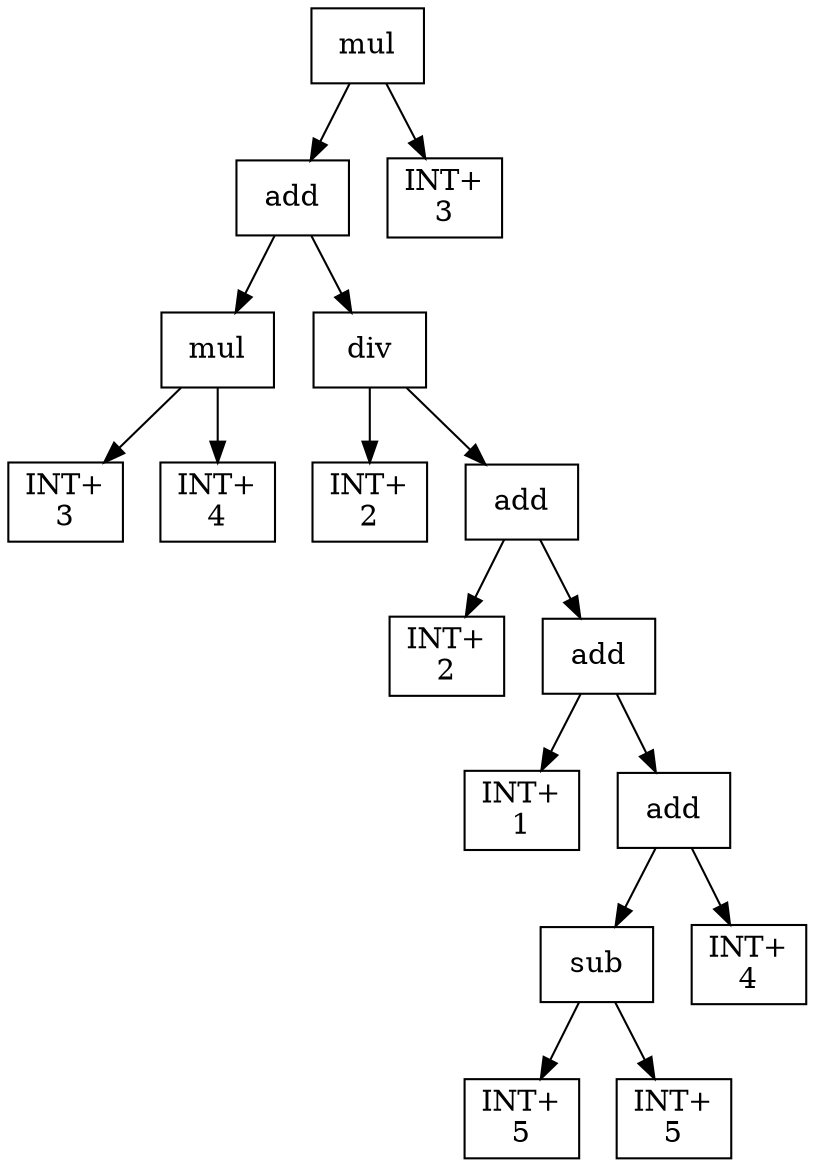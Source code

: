 digraph expr {
  node [shape=box];
  n1 [label="mul"];
  n2 [label="add"];
  n3 [label="mul"];
  n4 [label="INT+\n3"];
  n5 [label="INT+\n4"];
  n3 -> n4;
  n3 -> n5;
  n6 [label="div"];
  n7 [label="INT+\n2"];
  n8 [label="add"];
  n9 [label="INT+\n2"];
  n10 [label="add"];
  n11 [label="INT+\n1"];
  n12 [label="add"];
  n13 [label="sub"];
  n14 [label="INT+\n5"];
  n15 [label="INT+\n5"];
  n13 -> n14;
  n13 -> n15;
  n16 [label="INT+\n4"];
  n12 -> n13;
  n12 -> n16;
  n10 -> n11;
  n10 -> n12;
  n8 -> n9;
  n8 -> n10;
  n6 -> n7;
  n6 -> n8;
  n2 -> n3;
  n2 -> n6;
  n17 [label="INT+\n3"];
  n1 -> n2;
  n1 -> n17;
}